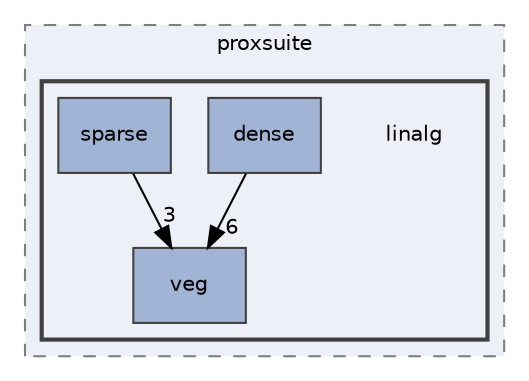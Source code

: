 digraph "include/proxsuite/linalg"
{
 // LATEX_PDF_SIZE
  bgcolor="transparent";
  edge [fontname="Helvetica",fontsize="10",labelfontname="Helvetica",labelfontsize="10"];
  node [fontname="Helvetica",fontsize="10",shape=record];
  compound=true
  subgraph clusterdir_81f38da76c89a9b658f1eca4aa2a54da {
    graph [ bgcolor="#edf0f7", pencolor="grey50", style="filled,dashed,", label="proxsuite", fontname="Helvetica", fontsize="10", URL="dir_81f38da76c89a9b658f1eca4aa2a54da.html"]
  subgraph clusterdir_689374dfda2501bdd2dd3b1ee53cd298 {
    graph [ bgcolor="#edf0f7", pencolor="grey25", style="filled,bold,", label="", fontname="Helvetica", fontsize="10", URL="dir_689374dfda2501bdd2dd3b1ee53cd298.html"]
    dir_689374dfda2501bdd2dd3b1ee53cd298 [shape=plaintext, label="linalg"];
  dir_c12078e438795040cb536d04a59afb5f [shape=box, label="dense", style="filled,", fillcolor="#a2b4d6", color="grey25", URL="dir_c12078e438795040cb536d04a59afb5f.html"];
  dir_ec600cb9ddaf4ec3ed3966da4d017d73 [shape=box, label="sparse", style="filled,", fillcolor="#a2b4d6", color="grey25", URL="dir_ec600cb9ddaf4ec3ed3966da4d017d73.html"];
  dir_7b2996acf61ebbcb38481b72d02f7469 [shape=box, label="veg", style="filled,", fillcolor="#a2b4d6", color="grey25", URL="dir_7b2996acf61ebbcb38481b72d02f7469.html"];
  }
  }
  dir_c12078e438795040cb536d04a59afb5f->dir_7b2996acf61ebbcb38481b72d02f7469 [headlabel="6", labeldistance=1.5 headhref="dir_000001_000019.html"];
  dir_ec600cb9ddaf4ec3ed3966da4d017d73->dir_7b2996acf61ebbcb38481b72d02f7469 [headlabel="3", labeldistance=1.5 headhref="dir_000014_000019.html"];
}
